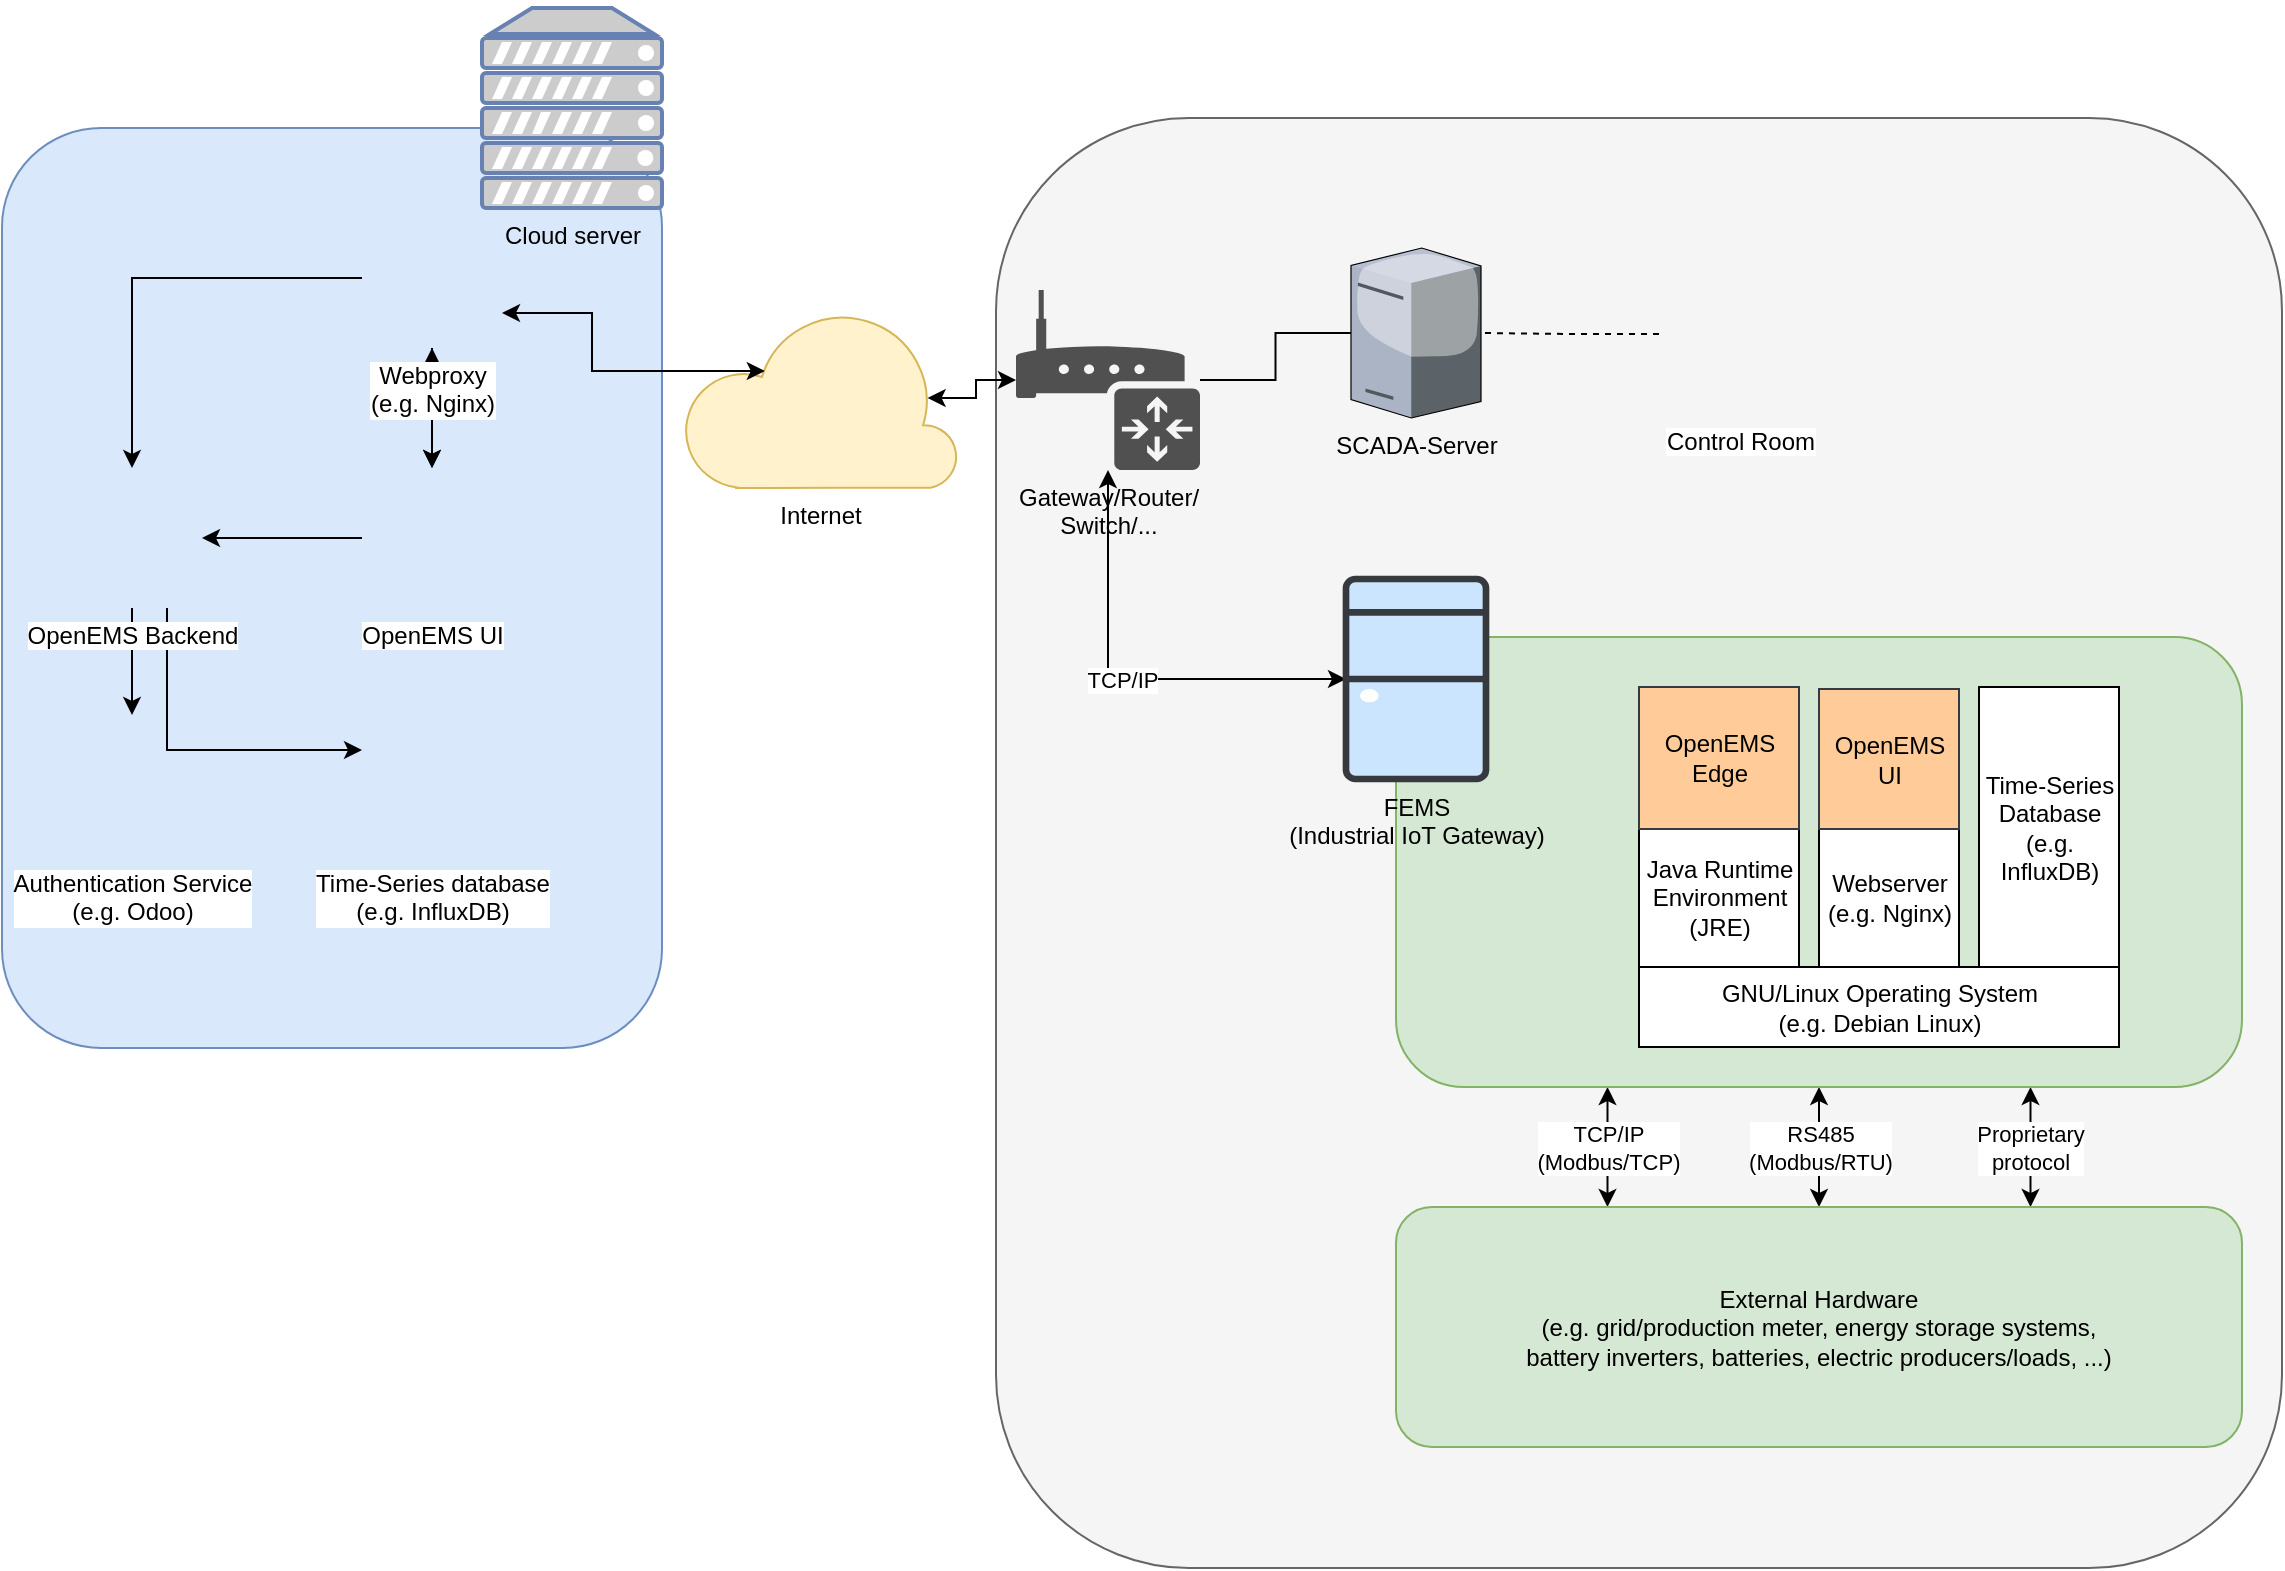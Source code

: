 <mxfile userAgent="Mozilla/5.0 (Windows NT 10.0; Win64; x64) AppleWebKit/537.36 (KHTML, like Gecko) draw.io/8.4.7 Chrome/59.0.307.115 Electron/1.8.3 Safari/537.36" version="8.5.15" editor="www.draw.io" type="device"><diagram id="62f622fb-c625-10bf-ee8a-b496b21b2504" name="Page-1"><mxGraphModel dx="1426" dy="834" grid="1" gridSize="10" guides="1" tooltips="1" connect="1" arrows="1" fold="1" page="1" pageScale="1" pageWidth="1169" pageHeight="827" background="#ffffff" math="0" shadow="0"><root><mxCell id="0"/><mxCell id="1" parent="0"/><mxCell id="21" value="" style="rounded=1;whiteSpace=wrap;html=1;fillColor=#f5f5f5;strokeColor=#666666;" parent="1" vertex="1"><mxGeometry x="517" y="115" width="643" height="725" as="geometry"/></mxCell><mxCell id="54" value="TCP/IP&lt;br&gt;(Modbus/TCP)&lt;br&gt;" style="edgeStyle=orthogonalEdgeStyle;rounded=0;html=1;exitX=0.25;exitY=1;entryX=0.25;entryY=0;startArrow=classic;startFill=1;jettySize=auto;orthogonalLoop=1;fontColor=#000000;" parent="1" source="43" target="51" edge="1"><mxGeometry relative="1" as="geometry"/></mxCell><mxCell id="55" value="RS485&lt;br&gt;(Modbus/RTU)&lt;br&gt;" style="edgeStyle=orthogonalEdgeStyle;rounded=0;html=1;exitX=0.5;exitY=1;entryX=0.5;entryY=0;startArrow=classic;startFill=1;jettySize=auto;orthogonalLoop=1;fontColor=#000000;" parent="1" source="43" target="51" edge="1"><mxGeometry relative="1" as="geometry"/></mxCell><mxCell id="56" value="Proprietary&lt;br&gt;protocol" style="edgeStyle=orthogonalEdgeStyle;rounded=0;html=1;exitX=0.75;exitY=1;entryX=0.75;entryY=0;startArrow=classic;startFill=1;jettySize=auto;orthogonalLoop=1;fontColor=#000000;" parent="1" source="43" target="51" edge="1"><mxGeometry relative="1" as="geometry"/></mxCell><mxCell id="43" value="" style="rounded=1;whiteSpace=wrap;html=1;strokeColor=#82b366;fillColor=#d5e8d4;fontColor=#000000;" parent="1" vertex="1"><mxGeometry x="717" y="374.5" width="423" height="225" as="geometry"/></mxCell><mxCell id="6" value="" style="rounded=1;whiteSpace=wrap;html=1;fillColor=#dae8fc;strokeColor=#6c8ebf;" parent="1" vertex="1"><mxGeometry x="20" y="120" width="330" height="460" as="geometry"/></mxCell><mxCell id="4" value="Cloud server&lt;br&gt;" style="fontColor=#000000;verticalAlign=top;verticalLabelPosition=bottom;labelPosition=center;align=center;html=1;fillColor=#CCCCCC;strokeColor=#6881B3;gradientColor=none;gradientDirection=north;strokeWidth=2;shape=mxgraph.networks.server;" parent="1" vertex="1"><mxGeometry x="260" y="60" width="90" height="100" as="geometry"/></mxCell><mxCell id="19" style="edgeStyle=orthogonalEdgeStyle;rounded=0;html=1;exitX=0.5;exitY=1;entryX=0.5;entryY=0;startArrow=none;startFill=0;jettySize=auto;orthogonalLoop=1;" parent="1" source="7" target="9" edge="1"><mxGeometry relative="1" as="geometry"/></mxCell><mxCell id="20" style="edgeStyle=orthogonalEdgeStyle;rounded=0;html=1;exitX=0.75;exitY=1;entryX=0;entryY=0.25;startArrow=none;startFill=0;jettySize=auto;orthogonalLoop=1;" parent="1" source="7" target="10" edge="1"><mxGeometry relative="1" as="geometry"/></mxCell><mxCell id="7" value="OpenEMS Backend" style="shape=image;html=1;verticalAlign=top;verticalLabelPosition=bottom;labelBackgroundColor=#ffffff;imageAspect=0;aspect=fixed;image=https://cdn0.iconfinder.com/data/icons/social-media-2104/24/social_media_social_media_logo_docker-128.png" parent="1" vertex="1"><mxGeometry x="50" y="290" width="70" height="70" as="geometry"/></mxCell><mxCell id="17" style="edgeStyle=orthogonalEdgeStyle;rounded=0;html=1;exitX=0;exitY=0.5;entryX=1;entryY=0.5;startArrow=none;startFill=0;jettySize=auto;orthogonalLoop=1;" parent="1" source="8" target="7" edge="1"><mxGeometry relative="1" as="geometry"/></mxCell><mxCell id="8" value="OpenEMS UI" style="shape=image;html=1;verticalAlign=top;verticalLabelPosition=bottom;labelBackgroundColor=#ffffff;imageAspect=0;aspect=fixed;image=https://cdn0.iconfinder.com/data/icons/social-media-2104/24/social_media_social_media_logo_docker-128.png" parent="1" vertex="1"><mxGeometry x="200" y="290" width="70" height="70" as="geometry"/></mxCell><mxCell id="9" value="Authentication Service&lt;br&gt;(e.g. Odoo)&lt;br&gt;" style="shape=image;html=1;verticalAlign=top;verticalLabelPosition=bottom;labelBackgroundColor=#ffffff;imageAspect=0;aspect=fixed;image=https://cdn0.iconfinder.com/data/icons/social-media-2104/24/social_media_social_media_logo_docker-128.png" parent="1" vertex="1"><mxGeometry x="50" y="413.5" width="70" height="70" as="geometry"/></mxCell><mxCell id="10" value="Time-Series database&lt;br&gt;(e.g. InfluxDB)&lt;br&gt;" style="shape=image;html=1;verticalAlign=top;verticalLabelPosition=bottom;labelBackgroundColor=#ffffff;imageAspect=0;aspect=fixed;image=https://cdn0.iconfinder.com/data/icons/social-media-2104/24/social_media_social_media_logo_docker-128.png" parent="1" vertex="1"><mxGeometry x="200" y="413.5" width="70" height="70" as="geometry"/></mxCell><mxCell id="11" style="edgeStyle=orthogonalEdgeStyle;rounded=0;html=1;exitX=0.5;exitY=1;entryX=0.5;entryY=1;jettySize=auto;orthogonalLoop=1;" parent="1" source="7" target="7" edge="1"><mxGeometry relative="1" as="geometry"/></mxCell><mxCell id="13" value="Internet" style="verticalLabelPosition=bottom;html=1;verticalAlign=top;strokeColor=#d6b656;fillColor=#fff2cc;shape=mxgraph.azure.cloud;" parent="1" vertex="1"><mxGeometry x="360" y="210" width="138" height="90" as="geometry"/></mxCell><mxCell id="15" style="edgeStyle=orthogonalEdgeStyle;rounded=0;html=1;exitX=0;exitY=0.5;entryX=0.5;entryY=0;startArrow=none;startFill=0;jettySize=auto;orthogonalLoop=1;" parent="1" source="14" target="7" edge="1"><mxGeometry relative="1" as="geometry"/></mxCell><mxCell id="16" style="edgeStyle=orthogonalEdgeStyle;rounded=0;html=1;exitX=0.5;exitY=1;entryX=0.5;entryY=0;startArrow=none;startFill=0;jettySize=auto;orthogonalLoop=1;" parent="1" source="14" target="8" edge="1"><mxGeometry relative="1" as="geometry"/></mxCell><mxCell id="34" style="edgeStyle=orthogonalEdgeStyle;rounded=0;html=1;exitX=1;exitY=0.75;entryX=0.3;entryY=0.35;entryPerimeter=0;startArrow=classic;startFill=1;jettySize=auto;orthogonalLoop=1;" parent="1" source="14" target="13" edge="1"><mxGeometry relative="1" as="geometry"><mxPoint x="415" y="256" as="targetPoint"/></mxGeometry></mxCell><mxCell id="48" value="" style="edgeStyle=orthogonalEdgeStyle;rounded=0;html=1;startArrow=classic;startFill=1;jettySize=auto;orthogonalLoop=1;fontColor=#000000;" parent="1" source="14" target="8" edge="1"><mxGeometry relative="1" as="geometry"/></mxCell><mxCell id="14" value="Webproxy&lt;br&gt;(e.g. Nginx)&lt;br&gt;" style="shape=image;html=1;verticalAlign=top;verticalLabelPosition=bottom;labelBackgroundColor=#ffffff;imageAspect=0;aspect=fixed;image=https://cdn0.iconfinder.com/data/icons/social-media-2104/24/social_media_social_media_logo_docker-128.png" parent="1" vertex="1"><mxGeometry x="200" y="160" width="70" height="70" as="geometry"/></mxCell><mxCell id="26" value="" style="shape=image;html=1;verticalAlign=top;verticalLabelPosition=bottom;labelBackgroundColor=#ffffff;imageAspect=0;aspect=fixed;image=https://cdn2.iconfinder.com/data/icons/maki/100/industrial-building-128.png;imageBackground=none;" parent="1" vertex="1"><mxGeometry x="453" y="56" width="128" height="128" as="geometry"/></mxCell><mxCell id="40" value="TCP/IP" style="edgeStyle=orthogonalEdgeStyle;rounded=0;startArrow=classic;startFill=1;jettySize=auto;orthogonalLoop=1;html=1;" parent="1" source="33" target="36" edge="1"><mxGeometry relative="1" as="geometry"/></mxCell><mxCell id="33" value="FEMS&lt;br&gt;(Industrial IoT Gateway)&lt;br&gt;" style="fontColor=#000000;verticalAlign=top;verticalLabelPosition=bottom;labelPosition=center;align=center;html=1;fillColor=#cce5ff;strokeColor=#36393d;gradientDirection=north;strokeWidth=2;shape=mxgraph.networks.desktop_pc;" parent="1" vertex="1"><mxGeometry x="692" y="345.5" width="70" height="100" as="geometry"/></mxCell><mxCell id="37" style="edgeStyle=orthogonalEdgeStyle;rounded=0;html=1;entryX=0.89;entryY=0.5;entryPerimeter=0;startArrow=classic;startFill=1;jettySize=auto;orthogonalLoop=1;" parent="1" source="36" target="13" edge="1"><mxGeometry relative="1" as="geometry"/></mxCell><mxCell id="36" value="Gateway/Router/&lt;br&gt;Switch/..." style="shadow=0;dashed=0;html=1;strokeColor=none;fillColor=#505050;labelPosition=center;verticalLabelPosition=bottom;verticalAlign=top;outlineConnect=0;shape=mxgraph.office.devices.router;" parent="1" vertex="1"><mxGeometry x="527" y="201" width="92" height="90" as="geometry"/></mxCell><mxCell id="39" value="" style="shape=image;html=1;verticalAlign=top;verticalLabelPosition=bottom;labelBackgroundColor=#ffffff;imageAspect=0;aspect=fixed;image=https://cdn2.iconfinder.com/data/icons/pittogrammi/142/65-128.png;strokeColor=#000000;fillColor=#ffffff;" parent="1" vertex="1"><mxGeometry x="570" y="98" width="62" height="62" as="geometry"/></mxCell><mxCell id="44" value="GNU/Linux Operating System&lt;br&gt;(e.g. Debian Linux)&lt;br&gt;" style="rounded=0;whiteSpace=wrap;html=1;strokeColor=#000000;fillColor=#ffffff;fontColor=#000000;" parent="1" vertex="1"><mxGeometry x="838.5" y="539.5" width="240" height="40" as="geometry"/></mxCell><mxCell id="45" value="Java Runtime Environment (JRE)&lt;br&gt;" style="rounded=0;whiteSpace=wrap;html=1;strokeColor=#000000;fillColor=#ffffff;fontColor=#000000;" parent="1" vertex="1"><mxGeometry x="838.5" y="469.5" width="80" height="70" as="geometry"/></mxCell><mxCell id="46" value="OpenEMS Edge&lt;br&gt;" style="rounded=0;whiteSpace=wrap;html=1;strokeColor=#36393d;fillColor=#ffcc99;fontColor=#000000;" parent="1" vertex="1"><mxGeometry x="838.5" y="399.5" width="80" height="71" as="geometry"/></mxCell><mxCell id="47" value="Webserver&lt;br&gt;(e.g. Nginx)&lt;br&gt;" style="rounded=0;whiteSpace=wrap;html=1;strokeColor=#000000;fillColor=#ffffff;fontColor=#000000;" parent="1" vertex="1"><mxGeometry x="928.5" y="469.5" width="70" height="70" as="geometry"/></mxCell><mxCell id="49" value="OpenEMS UI&lt;br&gt;" style="rounded=0;whiteSpace=wrap;html=1;strokeColor=#36393d;fillColor=#ffcc99;fontColor=#000000;" parent="1" vertex="1"><mxGeometry x="928.5" y="400.5" width="70" height="70" as="geometry"/></mxCell><mxCell id="50" value="Time-Series Database&lt;br&gt;(e.g. InfluxDB)&lt;br&gt;" style="rounded=0;whiteSpace=wrap;html=1;strokeColor=#000000;fillColor=#ffffff;fontColor=#000000;" parent="1" vertex="1"><mxGeometry x="1008.5" y="399.5" width="70" height="140" as="geometry"/></mxCell><mxCell id="51" value="External Hardware&lt;br&gt;(e.g. grid/production meter, energy storage systems,&lt;br&gt;battery inverters, batteries, electric producers/loads, ...)&lt;br&gt;" style="rounded=1;whiteSpace=wrap;html=1;strokeColor=#82b366;fillColor=#d5e8d4;fontColor=#000000;" parent="1" vertex="1"><mxGeometry x="717" y="659.5" width="423" height="120" as="geometry"/></mxCell><mxCell id="29" value="" style="shape=image;html=1;verticalAlign=top;verticalLabelPosition=bottom;labelBackgroundColor=#ffffff;imageAspect=0;aspect=fixed;image=https://cdn2.iconfinder.com/data/icons/ios-7-icons/50/high_battery-128.png" parent="1" vertex="1"><mxGeometry x="740" y="744.5" width="70" height="70" as="geometry"/></mxCell><mxCell id="31" value="" style="shape=image;html=1;verticalAlign=top;verticalLabelPosition=bottom;labelBackgroundColor=#ffffff;imageAspect=0;aspect=fixed;image=https://cdn1.iconfinder.com/data/icons/simple-electrical-battery/256/CFL-128.png" parent="1" vertex="1"><mxGeometry x="820" y="747" width="65" height="65" as="geometry"/></mxCell><mxCell id="67" value="" style="edgeStyle=orthogonalEdgeStyle;rounded=0;html=1;startArrow=none;startFill=0;endArrow=none;endFill=0;jettySize=auto;orthogonalLoop=1;fontColor=#000000;" edge="1" parent="1" source="59" target="36"><mxGeometry relative="1" as="geometry"/></mxCell><mxCell id="59" value="SCADA-Server" style="verticalLabelPosition=bottom;aspect=fixed;html=1;verticalAlign=top;strokeColor=none;outlineConnect=0;shape=mxgraph.citrix.tower_server;fillColor=#ffffff;fontColor=#000000;" vertex="1" parent="1"><mxGeometry x="694.5" y="180" width="65" height="85" as="geometry"/></mxCell><mxCell id="66" value="" style="edgeStyle=orthogonalEdgeStyle;rounded=0;html=1;startArrow=none;startFill=0;endArrow=none;endFill=0;jettySize=auto;orthogonalLoop=1;fontColor=#000000;dashed=1;" edge="1" parent="1" source="60" target="59"><mxGeometry relative="1" as="geometry"/></mxCell><mxCell id="60" value="Control Room" style="shape=image;html=1;verticalAlign=top;verticalLabelPosition=bottom;labelBackgroundColor=#ffffff;imageAspect=0;aspect=fixed;image=https://cdn4.iconfinder.com/data/icons/48-bubbles/48/48.Dashboard-128.png;strokeColor=#000000;fillColor=#ffffff;fontColor=#000000;" vertex="1" parent="1"><mxGeometry x="848.5" y="183" width="80" height="80" as="geometry"/></mxCell></root></mxGraphModel></diagram></mxfile>